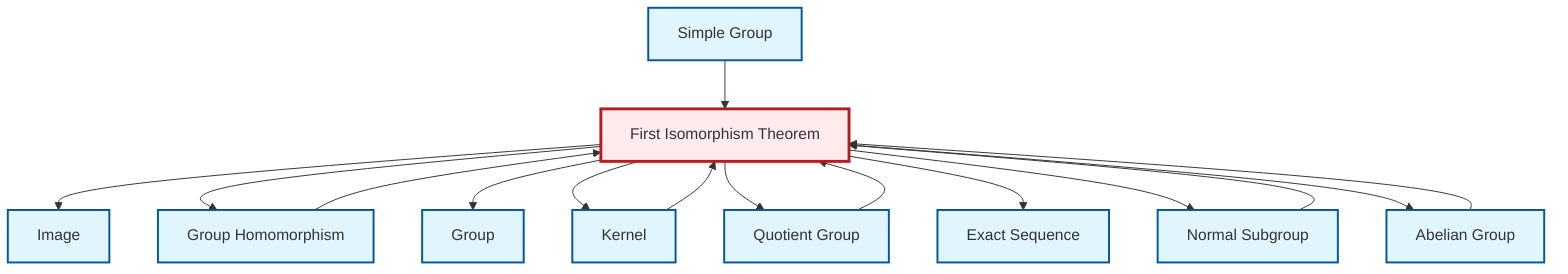 graph TD
    classDef definition fill:#e1f5fe,stroke:#01579b,stroke-width:2px
    classDef theorem fill:#f3e5f5,stroke:#4a148c,stroke-width:2px
    classDef axiom fill:#fff3e0,stroke:#e65100,stroke-width:2px
    classDef example fill:#e8f5e9,stroke:#1b5e20,stroke-width:2px
    classDef current fill:#ffebee,stroke:#b71c1c,stroke-width:3px
    def-simple-group["Simple Group"]:::definition
    def-normal-subgroup["Normal Subgroup"]:::definition
    thm-first-isomorphism["First Isomorphism Theorem"]:::theorem
    def-abelian-group["Abelian Group"]:::definition
    def-image["Image"]:::definition
    def-exact-sequence["Exact Sequence"]:::definition
    def-quotient-group["Quotient Group"]:::definition
    def-kernel["Kernel"]:::definition
    def-group["Group"]:::definition
    def-homomorphism["Group Homomorphism"]:::definition
    thm-first-isomorphism --> def-image
    thm-first-isomorphism --> def-homomorphism
    thm-first-isomorphism --> def-group
    thm-first-isomorphism --> def-kernel
    thm-first-isomorphism --> def-quotient-group
    def-simple-group --> thm-first-isomorphism
    def-homomorphism --> thm-first-isomorphism
    thm-first-isomorphism --> def-exact-sequence
    def-kernel --> thm-first-isomorphism
    thm-first-isomorphism --> def-normal-subgroup
    def-normal-subgroup --> thm-first-isomorphism
    def-quotient-group --> thm-first-isomorphism
    thm-first-isomorphism --> def-abelian-group
    def-abelian-group --> thm-first-isomorphism
    class thm-first-isomorphism current